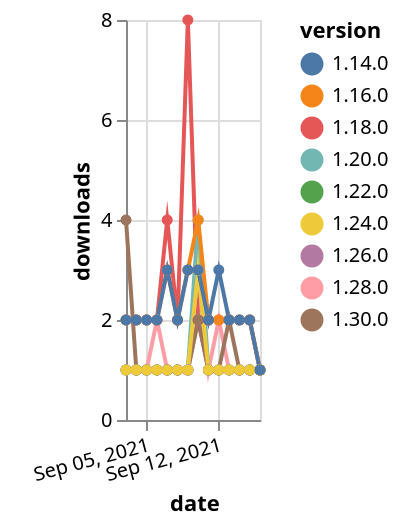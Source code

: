{"$schema": "https://vega.github.io/schema/vega-lite/v5.json", "description": "A simple bar chart with embedded data.", "data": {"values": [{"date": "2021-09-03", "total": 2512, "delta": 2, "version": "1.18.0"}, {"date": "2021-09-04", "total": 2514, "delta": 2, "version": "1.18.0"}, {"date": "2021-09-05", "total": 2516, "delta": 2, "version": "1.18.0"}, {"date": "2021-09-06", "total": 2518, "delta": 2, "version": "1.18.0"}, {"date": "2021-09-07", "total": 2522, "delta": 4, "version": "1.18.0"}, {"date": "2021-09-08", "total": 2524, "delta": 2, "version": "1.18.0"}, {"date": "2021-09-09", "total": 2532, "delta": 8, "version": "1.18.0"}, {"date": "2021-09-10", "total": 2534, "delta": 2, "version": "1.18.0"}, {"date": "2021-09-11", "total": 2536, "delta": 2, "version": "1.18.0"}, {"date": "2021-09-12", "total": 2538, "delta": 2, "version": "1.18.0"}, {"date": "2021-09-13", "total": 2540, "delta": 2, "version": "1.18.0"}, {"date": "2021-09-14", "total": 2542, "delta": 2, "version": "1.18.0"}, {"date": "2021-09-15", "total": 2544, "delta": 2, "version": "1.18.0"}, {"date": "2021-09-16", "total": 2545, "delta": 1, "version": "1.18.0"}, {"date": "2021-09-03", "total": 197, "delta": 1, "version": "1.22.0"}, {"date": "2021-09-04", "total": 198, "delta": 1, "version": "1.22.0"}, {"date": "2021-09-05", "total": 199, "delta": 1, "version": "1.22.0"}, {"date": "2021-09-06", "total": 200, "delta": 1, "version": "1.22.0"}, {"date": "2021-09-07", "total": 201, "delta": 1, "version": "1.22.0"}, {"date": "2021-09-08", "total": 202, "delta": 1, "version": "1.22.0"}, {"date": "2021-09-09", "total": 203, "delta": 1, "version": "1.22.0"}, {"date": "2021-09-10", "total": 206, "delta": 3, "version": "1.22.0"}, {"date": "2021-09-11", "total": 207, "delta": 1, "version": "1.22.0"}, {"date": "2021-09-12", "total": 208, "delta": 1, "version": "1.22.0"}, {"date": "2021-09-13", "total": 209, "delta": 1, "version": "1.22.0"}, {"date": "2021-09-14", "total": 210, "delta": 1, "version": "1.22.0"}, {"date": "2021-09-15", "total": 211, "delta": 1, "version": "1.22.0"}, {"date": "2021-09-16", "total": 212, "delta": 1, "version": "1.22.0"}, {"date": "2021-09-03", "total": 185, "delta": 1, "version": "1.28.0"}, {"date": "2021-09-04", "total": 186, "delta": 1, "version": "1.28.0"}, {"date": "2021-09-05", "total": 187, "delta": 1, "version": "1.28.0"}, {"date": "2021-09-06", "total": 189, "delta": 2, "version": "1.28.0"}, {"date": "2021-09-07", "total": 190, "delta": 1, "version": "1.28.0"}, {"date": "2021-09-08", "total": 191, "delta": 1, "version": "1.28.0"}, {"date": "2021-09-09", "total": 192, "delta": 1, "version": "1.28.0"}, {"date": "2021-09-10", "total": 195, "delta": 3, "version": "1.28.0"}, {"date": "2021-09-11", "total": 196, "delta": 1, "version": "1.28.0"}, {"date": "2021-09-12", "total": 198, "delta": 2, "version": "1.28.0"}, {"date": "2021-09-13", "total": 199, "delta": 1, "version": "1.28.0"}, {"date": "2021-09-14", "total": 200, "delta": 1, "version": "1.28.0"}, {"date": "2021-09-15", "total": 201, "delta": 1, "version": "1.28.0"}, {"date": "2021-09-16", "total": 202, "delta": 1, "version": "1.28.0"}, {"date": "2021-09-03", "total": 165, "delta": 1, "version": "1.26.0"}, {"date": "2021-09-04", "total": 166, "delta": 1, "version": "1.26.0"}, {"date": "2021-09-05", "total": 167, "delta": 1, "version": "1.26.0"}, {"date": "2021-09-06", "total": 168, "delta": 1, "version": "1.26.0"}, {"date": "2021-09-07", "total": 169, "delta": 1, "version": "1.26.0"}, {"date": "2021-09-08", "total": 170, "delta": 1, "version": "1.26.0"}, {"date": "2021-09-09", "total": 171, "delta": 1, "version": "1.26.0"}, {"date": "2021-09-10", "total": 173, "delta": 2, "version": "1.26.0"}, {"date": "2021-09-11", "total": 174, "delta": 1, "version": "1.26.0"}, {"date": "2021-09-12", "total": 175, "delta": 1, "version": "1.26.0"}, {"date": "2021-09-13", "total": 176, "delta": 1, "version": "1.26.0"}, {"date": "2021-09-14", "total": 177, "delta": 1, "version": "1.26.0"}, {"date": "2021-09-15", "total": 178, "delta": 1, "version": "1.26.0"}, {"date": "2021-09-16", "total": 179, "delta": 1, "version": "1.26.0"}, {"date": "2021-09-03", "total": 416, "delta": 1, "version": "1.20.0"}, {"date": "2021-09-04", "total": 417, "delta": 1, "version": "1.20.0"}, {"date": "2021-09-05", "total": 418, "delta": 1, "version": "1.20.0"}, {"date": "2021-09-06", "total": 419, "delta": 1, "version": "1.20.0"}, {"date": "2021-09-07", "total": 420, "delta": 1, "version": "1.20.0"}, {"date": "2021-09-08", "total": 421, "delta": 1, "version": "1.20.0"}, {"date": "2021-09-09", "total": 422, "delta": 1, "version": "1.20.0"}, {"date": "2021-09-10", "total": 426, "delta": 4, "version": "1.20.0"}, {"date": "2021-09-11", "total": 427, "delta": 1, "version": "1.20.0"}, {"date": "2021-09-12", "total": 428, "delta": 1, "version": "1.20.0"}, {"date": "2021-09-13", "total": 429, "delta": 1, "version": "1.20.0"}, {"date": "2021-09-14", "total": 430, "delta": 1, "version": "1.20.0"}, {"date": "2021-09-15", "total": 431, "delta": 1, "version": "1.20.0"}, {"date": "2021-09-16", "total": 432, "delta": 1, "version": "1.20.0"}, {"date": "2021-09-03", "total": 2600, "delta": 2, "version": "1.16.0"}, {"date": "2021-09-04", "total": 2602, "delta": 2, "version": "1.16.0"}, {"date": "2021-09-05", "total": 2604, "delta": 2, "version": "1.16.0"}, {"date": "2021-09-06", "total": 2606, "delta": 2, "version": "1.16.0"}, {"date": "2021-09-07", "total": 2609, "delta": 3, "version": "1.16.0"}, {"date": "2021-09-08", "total": 2611, "delta": 2, "version": "1.16.0"}, {"date": "2021-09-09", "total": 2614, "delta": 3, "version": "1.16.0"}, {"date": "2021-09-10", "total": 2618, "delta": 4, "version": "1.16.0"}, {"date": "2021-09-11", "total": 2620, "delta": 2, "version": "1.16.0"}, {"date": "2021-09-12", "total": 2622, "delta": 2, "version": "1.16.0"}, {"date": "2021-09-13", "total": 2624, "delta": 2, "version": "1.16.0"}, {"date": "2021-09-14", "total": 2626, "delta": 2, "version": "1.16.0"}, {"date": "2021-09-15", "total": 2628, "delta": 2, "version": "1.16.0"}, {"date": "2021-09-16", "total": 2629, "delta": 1, "version": "1.16.0"}, {"date": "2021-09-03", "total": 127, "delta": 4, "version": "1.30.0"}, {"date": "2021-09-04", "total": 128, "delta": 1, "version": "1.30.0"}, {"date": "2021-09-05", "total": 129, "delta": 1, "version": "1.30.0"}, {"date": "2021-09-06", "total": 130, "delta": 1, "version": "1.30.0"}, {"date": "2021-09-07", "total": 131, "delta": 1, "version": "1.30.0"}, {"date": "2021-09-08", "total": 132, "delta": 1, "version": "1.30.0"}, {"date": "2021-09-09", "total": 133, "delta": 1, "version": "1.30.0"}, {"date": "2021-09-10", "total": 135, "delta": 2, "version": "1.30.0"}, {"date": "2021-09-11", "total": 136, "delta": 1, "version": "1.30.0"}, {"date": "2021-09-12", "total": 137, "delta": 1, "version": "1.30.0"}, {"date": "2021-09-13", "total": 139, "delta": 2, "version": "1.30.0"}, {"date": "2021-09-14", "total": 140, "delta": 1, "version": "1.30.0"}, {"date": "2021-09-15", "total": 141, "delta": 1, "version": "1.30.0"}, {"date": "2021-09-16", "total": 142, "delta": 1, "version": "1.30.0"}, {"date": "2021-09-03", "total": 189, "delta": 1, "version": "1.24.0"}, {"date": "2021-09-04", "total": 190, "delta": 1, "version": "1.24.0"}, {"date": "2021-09-05", "total": 191, "delta": 1, "version": "1.24.0"}, {"date": "2021-09-06", "total": 192, "delta": 1, "version": "1.24.0"}, {"date": "2021-09-07", "total": 193, "delta": 1, "version": "1.24.0"}, {"date": "2021-09-08", "total": 194, "delta": 1, "version": "1.24.0"}, {"date": "2021-09-09", "total": 195, "delta": 1, "version": "1.24.0"}, {"date": "2021-09-10", "total": 198, "delta": 3, "version": "1.24.0"}, {"date": "2021-09-11", "total": 199, "delta": 1, "version": "1.24.0"}, {"date": "2021-09-12", "total": 200, "delta": 1, "version": "1.24.0"}, {"date": "2021-09-13", "total": 201, "delta": 1, "version": "1.24.0"}, {"date": "2021-09-14", "total": 202, "delta": 1, "version": "1.24.0"}, {"date": "2021-09-15", "total": 203, "delta": 1, "version": "1.24.0"}, {"date": "2021-09-16", "total": 204, "delta": 1, "version": "1.24.0"}, {"date": "2021-09-03", "total": 2590, "delta": 2, "version": "1.14.0"}, {"date": "2021-09-04", "total": 2592, "delta": 2, "version": "1.14.0"}, {"date": "2021-09-05", "total": 2594, "delta": 2, "version": "1.14.0"}, {"date": "2021-09-06", "total": 2596, "delta": 2, "version": "1.14.0"}, {"date": "2021-09-07", "total": 2599, "delta": 3, "version": "1.14.0"}, {"date": "2021-09-08", "total": 2601, "delta": 2, "version": "1.14.0"}, {"date": "2021-09-09", "total": 2604, "delta": 3, "version": "1.14.0"}, {"date": "2021-09-10", "total": 2607, "delta": 3, "version": "1.14.0"}, {"date": "2021-09-11", "total": 2609, "delta": 2, "version": "1.14.0"}, {"date": "2021-09-12", "total": 2612, "delta": 3, "version": "1.14.0"}, {"date": "2021-09-13", "total": 2614, "delta": 2, "version": "1.14.0"}, {"date": "2021-09-14", "total": 2616, "delta": 2, "version": "1.14.0"}, {"date": "2021-09-15", "total": 2618, "delta": 2, "version": "1.14.0"}, {"date": "2021-09-16", "total": 2619, "delta": 1, "version": "1.14.0"}]}, "width": "container", "mark": {"type": "line", "point": {"filled": true}}, "encoding": {"x": {"field": "date", "type": "temporal", "timeUnit": "yearmonthdate", "title": "date", "axis": {"labelAngle": -15}}, "y": {"field": "delta", "type": "quantitative", "title": "downloads"}, "color": {"field": "version", "type": "nominal"}, "tooltip": {"field": "delta"}}}
